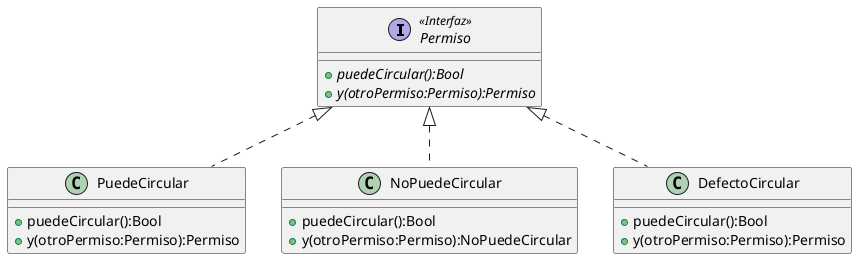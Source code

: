 @startuml


interface Permiso <<Interfaz>>{
	{abstract}+puedeCircular():Bool
	{abstract}+y(otroPermiso:Permiso):Permiso
}
class PuedeCircular{
	+puedeCircular():Bool
	+y(otroPermiso:Permiso):Permiso
}
class NoPuedeCircular{
	+puedeCircular():Bool
	+y(otroPermiso:Permiso):NoPuedeCircular
}
class DefectoCircular{
	+puedeCircular():Bool
	+y(otroPermiso:Permiso):Permiso
}

Permiso <|.. PuedeCircular
Permiso <|.. NoPuedeCircular
Permiso <|.. DefectoCircular

@enduml